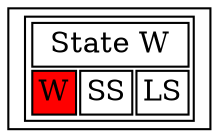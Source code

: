 digraph msm1{
  zw [shape=rectangle label=<<TABLE BGCOLOR="white"> <tr> 
        <td colspan="3">State W</td> 
      </tr> <tr> 
        <td bgcolor='red'>W</td> 
        <td>SS</td>
        <td>LS</td>  
      </tr> </TABLE>>
    ]
}
